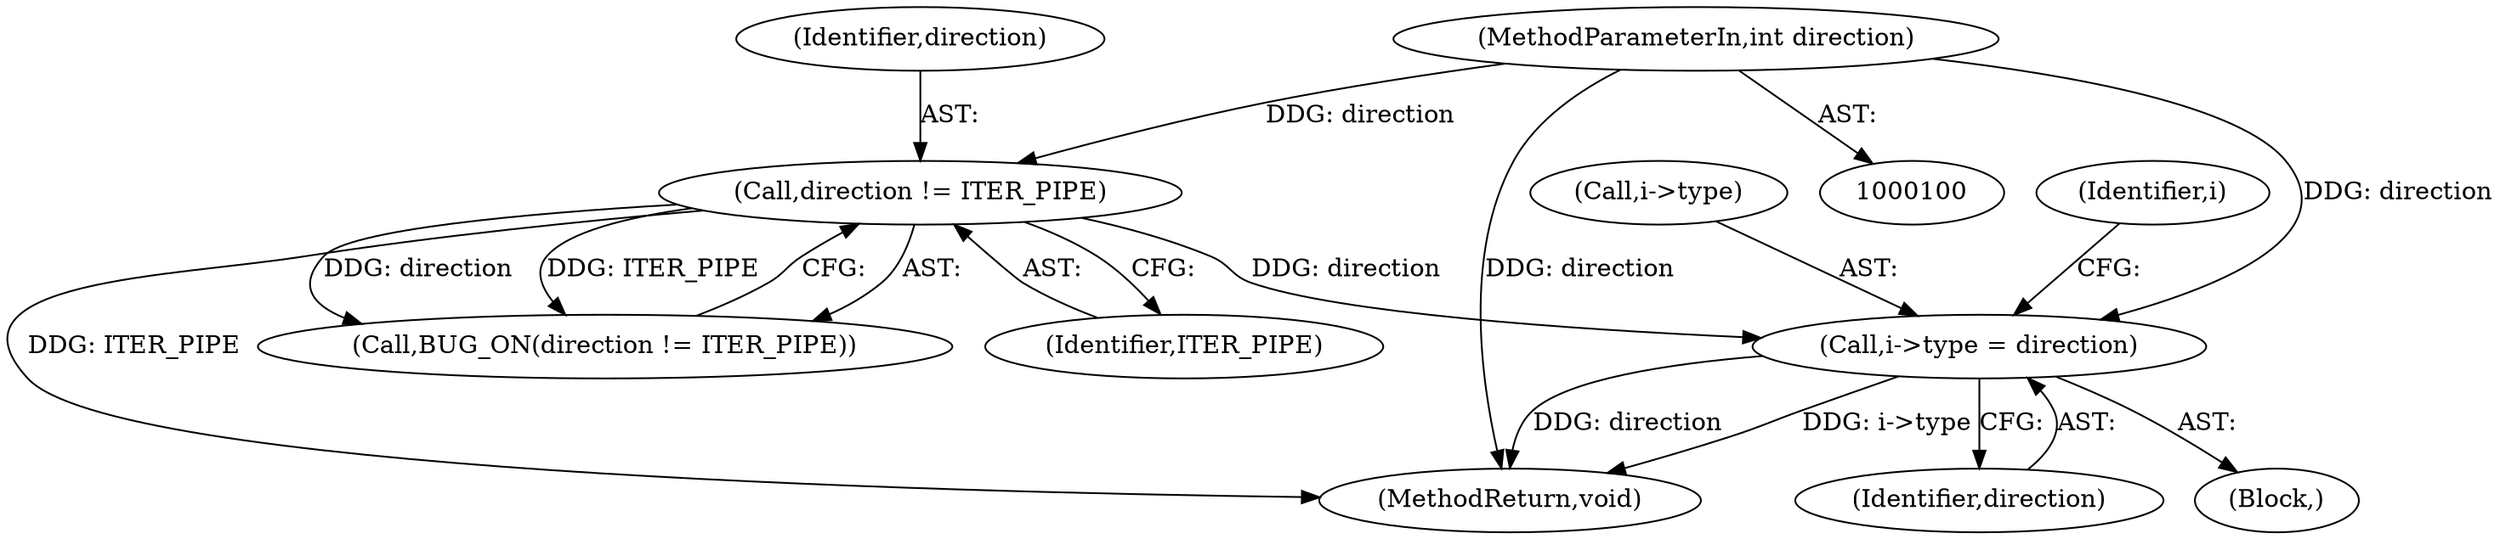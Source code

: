 digraph "0_linux_b9dc6f65bc5e232d1c05fe34b5daadc7e8bbf1fb@pointer" {
"1000118" [label="(Call,i->type = direction)"];
"1000107" [label="(Call,direction != ITER_PIPE)"];
"1000102" [label="(MethodParameterIn,int direction)"];
"1000107" [label="(Call,direction != ITER_PIPE)"];
"1000108" [label="(Identifier,direction)"];
"1000109" [label="(Identifier,ITER_PIPE)"];
"1000155" [label="(MethodReturn,void)"];
"1000122" [label="(Identifier,direction)"];
"1000119" [label="(Call,i->type)"];
"1000125" [label="(Identifier,i)"];
"1000102" [label="(MethodParameterIn,int direction)"];
"1000118" [label="(Call,i->type = direction)"];
"1000106" [label="(Call,BUG_ON(direction != ITER_PIPE))"];
"1000105" [label="(Block,)"];
"1000118" -> "1000105"  [label="AST: "];
"1000118" -> "1000122"  [label="CFG: "];
"1000119" -> "1000118"  [label="AST: "];
"1000122" -> "1000118"  [label="AST: "];
"1000125" -> "1000118"  [label="CFG: "];
"1000118" -> "1000155"  [label="DDG: i->type"];
"1000118" -> "1000155"  [label="DDG: direction"];
"1000107" -> "1000118"  [label="DDG: direction"];
"1000102" -> "1000118"  [label="DDG: direction"];
"1000107" -> "1000106"  [label="AST: "];
"1000107" -> "1000109"  [label="CFG: "];
"1000108" -> "1000107"  [label="AST: "];
"1000109" -> "1000107"  [label="AST: "];
"1000106" -> "1000107"  [label="CFG: "];
"1000107" -> "1000155"  [label="DDG: ITER_PIPE"];
"1000107" -> "1000106"  [label="DDG: direction"];
"1000107" -> "1000106"  [label="DDG: ITER_PIPE"];
"1000102" -> "1000107"  [label="DDG: direction"];
"1000102" -> "1000100"  [label="AST: "];
"1000102" -> "1000155"  [label="DDG: direction"];
}
